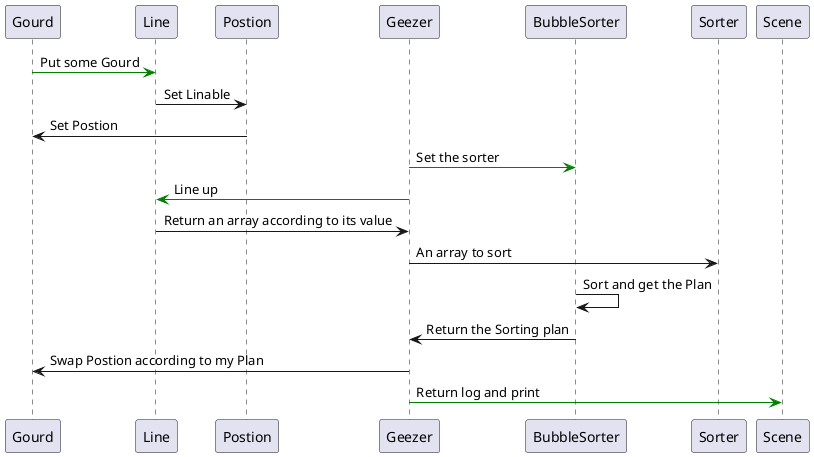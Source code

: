 @startuml

Gourd -[#green]> Line : Put some Gourd

Line -> Postion : Set Linable

Postion -> Gourd : Set Postion

Geezer -[#green]> BubbleSorter : Set the sorter

Geezer -[#green]> Line : Line up

Line -> Geezer : Return an array according to its value

Geezer -> Sorter : An array to sort

BubbleSorter -> BubbleSorter : Sort and get the Plan

BubbleSorter -> Geezer : Return the Sorting plan

Geezer -> Gourd : Swap Postion according to my Plan



Geezer -[#green]> Scene : Return log and print

@enduml